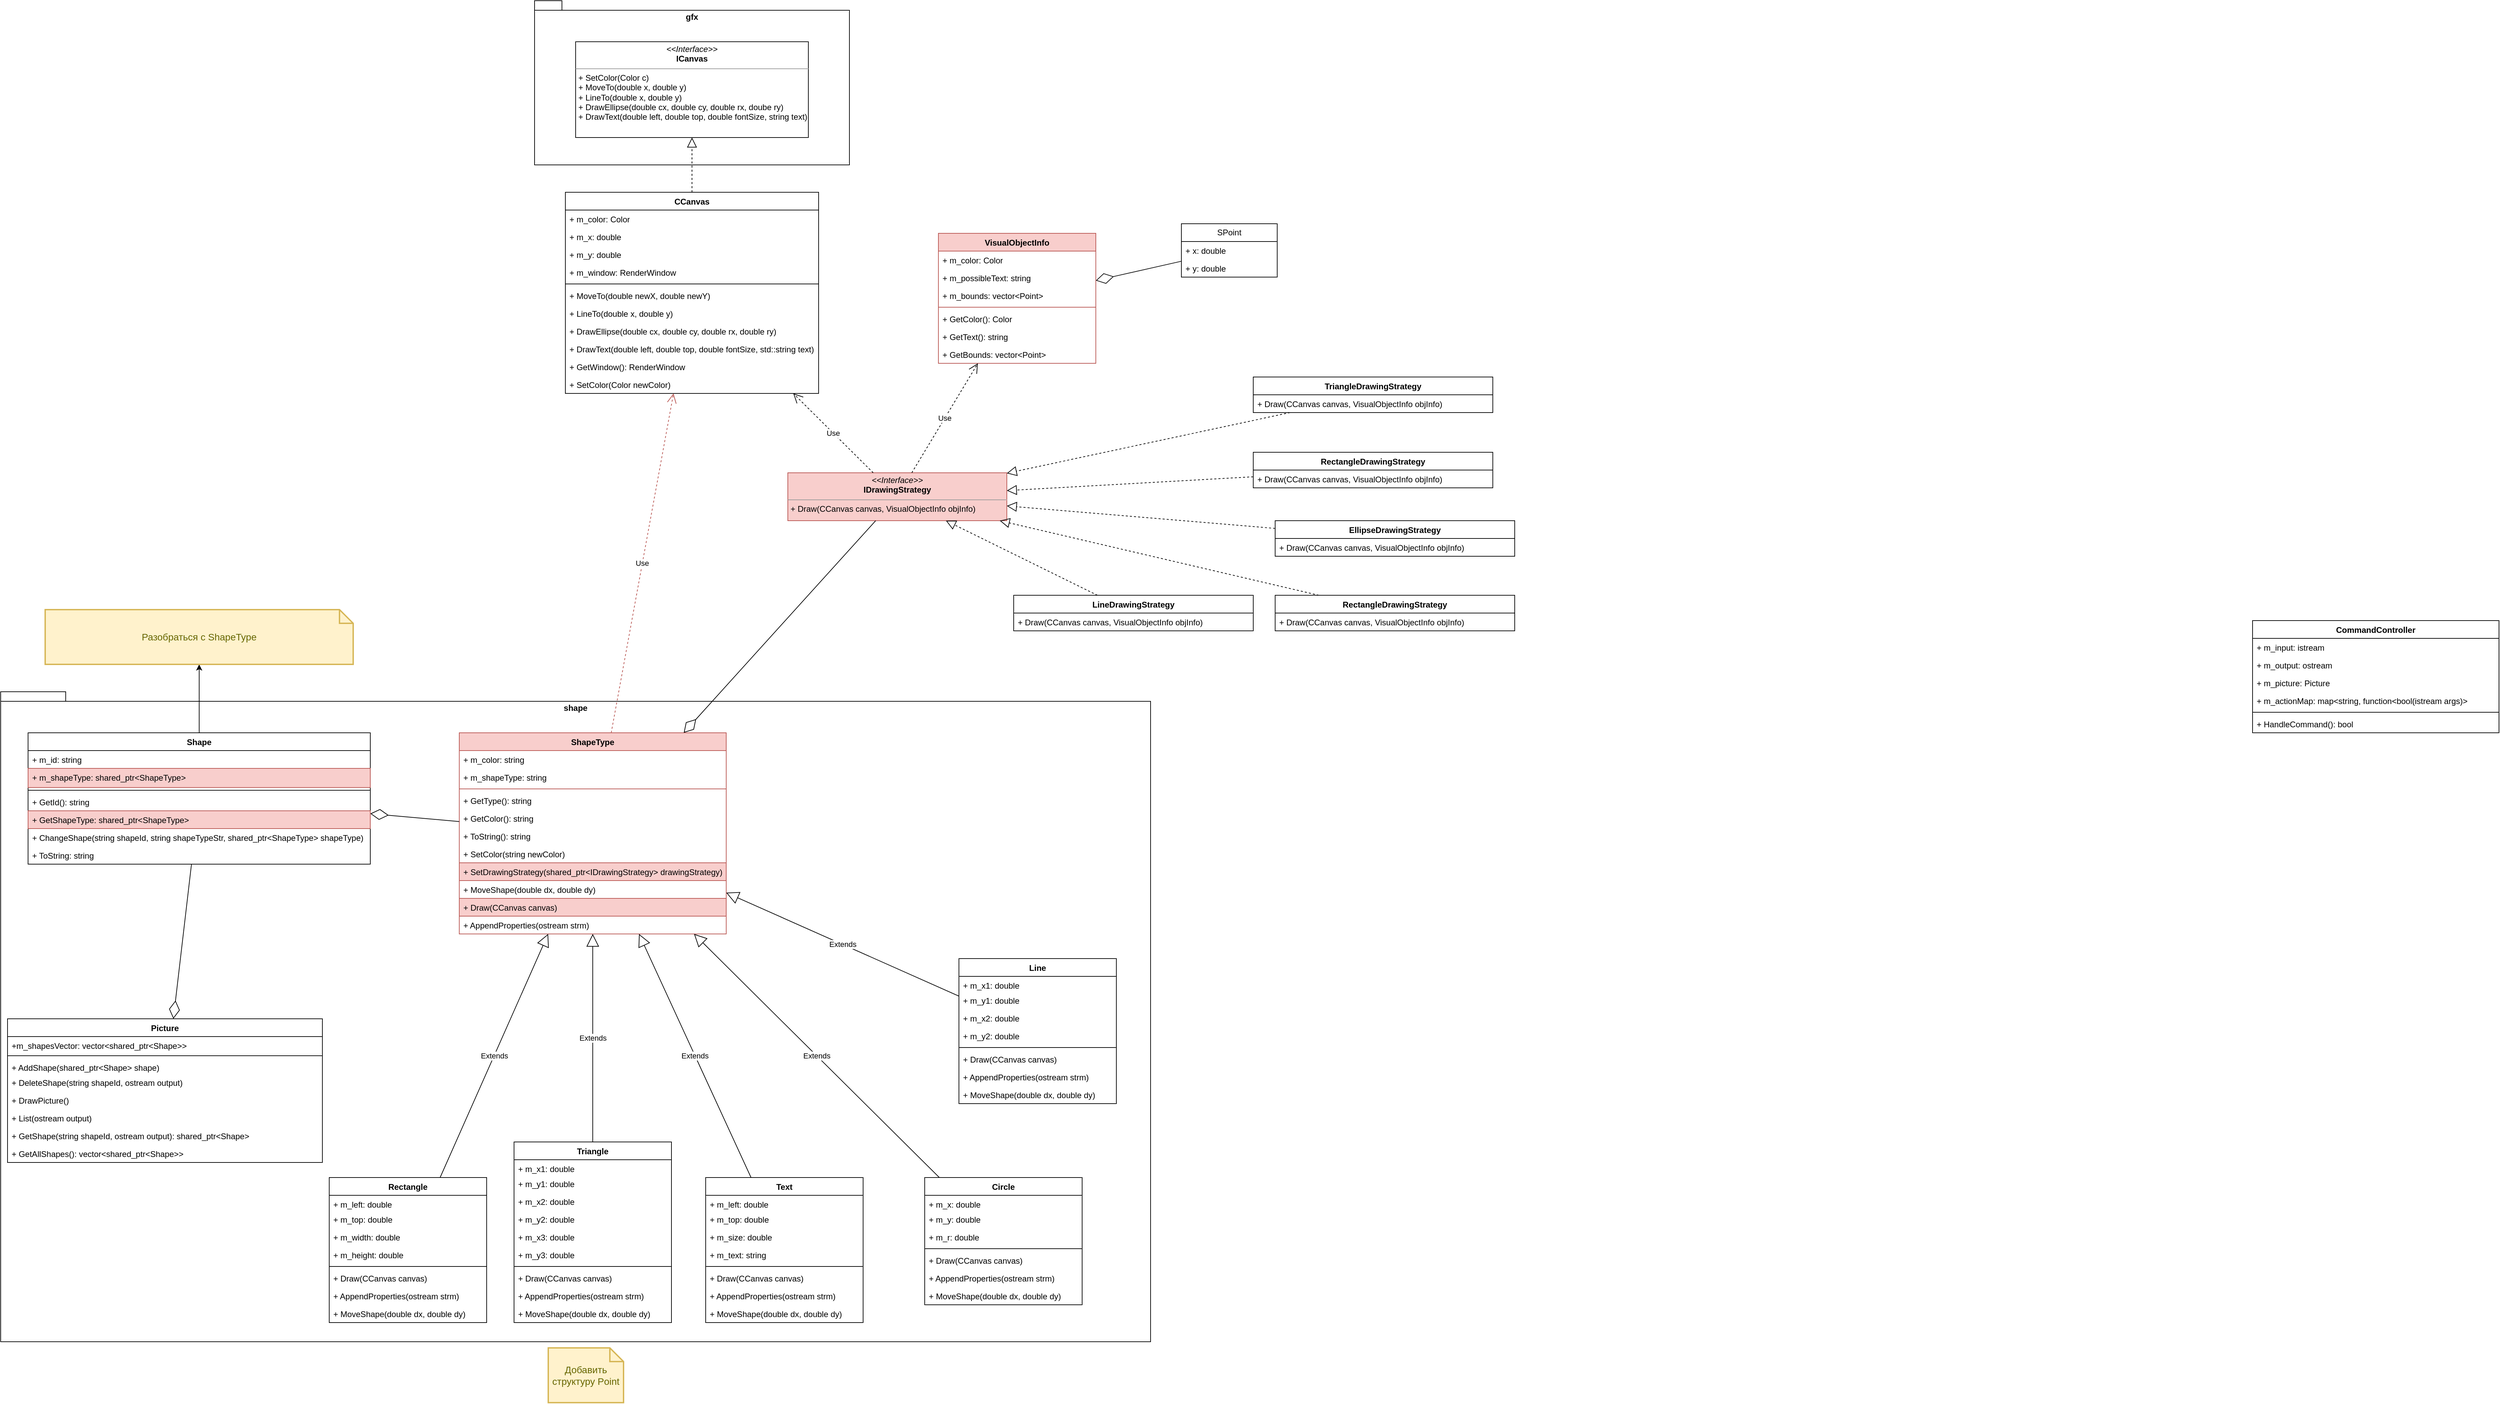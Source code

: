 <mxfile version="22.0.6" type="device">
  <diagram name="Страница — 1" id="nJPeMRBX9m33vV_Kvsoa">
    <mxGraphModel dx="2100" dy="2237" grid="1" gridSize="10" guides="1" tooltips="1" connect="1" arrows="1" fold="1" page="1" pageScale="1" pageWidth="827" pageHeight="1169" math="0" shadow="0">
      <root>
        <mxCell id="0" />
        <mxCell id="1" parent="0" />
        <mxCell id="MxC2BdAEAgkzhx6BI11L-1" value="&lt;div style=&quot;line-height: 120%;&quot;&gt;&lt;span style=&quot;background-color: initial;&quot;&gt;&lt;font style=&quot;font-size: 12px;&quot;&gt;shape&lt;/font&gt;&lt;/span&gt;&lt;/div&gt;" style="shape=folder;fontStyle=1;spacingTop=10;tabWidth=40;tabHeight=14;tabPosition=left;html=1;whiteSpace=wrap;align=center;verticalAlign=top;" parent="1" vertex="1">
          <mxGeometry x="90" y="130" width="1680" height="950" as="geometry" />
        </mxCell>
        <mxCell id="4IrmZyPE69diGE8VM_Qp-2" style="edgeStyle=orthogonalEdgeStyle;rounded=0;orthogonalLoop=1;jettySize=auto;html=1;" edge="1" parent="1" source="MxC2BdAEAgkzhx6BI11L-2" target="4IrmZyPE69diGE8VM_Qp-1">
          <mxGeometry relative="1" as="geometry" />
        </mxCell>
        <mxCell id="MxC2BdAEAgkzhx6BI11L-2" value="Shape" style="swimlane;fontStyle=1;align=center;verticalAlign=top;childLayout=stackLayout;horizontal=1;startSize=26;horizontalStack=0;resizeParent=1;resizeParentMax=0;resizeLast=0;collapsible=1;marginBottom=0;whiteSpace=wrap;html=1;" parent="1" vertex="1">
          <mxGeometry x="130" y="190" width="500" height="192" as="geometry" />
        </mxCell>
        <mxCell id="MxC2BdAEAgkzhx6BI11L-3" value="+ m_id: string" style="text;strokeColor=none;fillColor=none;align=left;verticalAlign=top;spacingLeft=4;spacingRight=4;overflow=hidden;rotatable=0;points=[[0,0.5],[1,0.5]];portConstraint=eastwest;whiteSpace=wrap;html=1;" parent="MxC2BdAEAgkzhx6BI11L-2" vertex="1">
          <mxGeometry y="26" width="500" height="26" as="geometry" />
        </mxCell>
        <mxCell id="MxC2BdAEAgkzhx6BI11L-6" value="+ m_shapeType: shared_ptr&amp;lt;ShapeType&amp;gt;" style="text;strokeColor=#b85450;fillColor=#f8cecc;align=left;verticalAlign=top;spacingLeft=4;spacingRight=4;overflow=hidden;rotatable=0;points=[[0,0.5],[1,0.5]];portConstraint=eastwest;whiteSpace=wrap;html=1;" parent="MxC2BdAEAgkzhx6BI11L-2" vertex="1">
          <mxGeometry y="52" width="500" height="28" as="geometry" />
        </mxCell>
        <mxCell id="MxC2BdAEAgkzhx6BI11L-4" value="" style="line;strokeWidth=1;fillColor=none;align=left;verticalAlign=middle;spacingTop=-1;spacingLeft=3;spacingRight=3;rotatable=0;labelPosition=right;points=[];portConstraint=eastwest;strokeColor=inherit;" parent="MxC2BdAEAgkzhx6BI11L-2" vertex="1">
          <mxGeometry y="80" width="500" height="8" as="geometry" />
        </mxCell>
        <mxCell id="MxC2BdAEAgkzhx6BI11L-5" value="+ GetId(): string" style="text;strokeColor=none;fillColor=none;align=left;verticalAlign=top;spacingLeft=4;spacingRight=4;overflow=hidden;rotatable=0;points=[[0,0.5],[1,0.5]];portConstraint=eastwest;whiteSpace=wrap;html=1;" parent="MxC2BdAEAgkzhx6BI11L-2" vertex="1">
          <mxGeometry y="88" width="500" height="26" as="geometry" />
        </mxCell>
        <mxCell id="MxC2BdAEAgkzhx6BI11L-10" value="+ GetShapeType: shared_ptr&amp;lt;ShapeType&amp;gt;" style="text;strokeColor=#b85450;fillColor=#f8cecc;align=left;verticalAlign=top;spacingLeft=4;spacingRight=4;overflow=hidden;rotatable=0;points=[[0,0.5],[1,0.5]];portConstraint=eastwest;whiteSpace=wrap;html=1;" parent="MxC2BdAEAgkzhx6BI11L-2" vertex="1">
          <mxGeometry y="114" width="500" height="26" as="geometry" />
        </mxCell>
        <mxCell id="MxC2BdAEAgkzhx6BI11L-11" value="+ ChangeShape(string shapeId, string shapeTypeStr, shared_ptr&amp;lt;ShapeType&amp;gt; shapeType)" style="text;strokeColor=none;fillColor=none;align=left;verticalAlign=top;spacingLeft=4;spacingRight=4;overflow=hidden;rotatable=0;points=[[0,0.5],[1,0.5]];portConstraint=eastwest;whiteSpace=wrap;html=1;" parent="MxC2BdAEAgkzhx6BI11L-2" vertex="1">
          <mxGeometry y="140" width="500" height="26" as="geometry" />
        </mxCell>
        <mxCell id="MxC2BdAEAgkzhx6BI11L-9" value="+ ToString: string" style="text;strokeColor=none;fillColor=none;align=left;verticalAlign=top;spacingLeft=4;spacingRight=4;overflow=hidden;rotatable=0;points=[[0,0.5],[1,0.5]];portConstraint=eastwest;whiteSpace=wrap;html=1;" parent="MxC2BdAEAgkzhx6BI11L-2" vertex="1">
          <mxGeometry y="166" width="500" height="26" as="geometry" />
        </mxCell>
        <mxCell id="MxC2BdAEAgkzhx6BI11L-12" value="ShapeType" style="swimlane;fontStyle=1;align=center;verticalAlign=top;childLayout=stackLayout;horizontal=1;startSize=26;horizontalStack=0;resizeParent=1;resizeParentMax=0;resizeLast=0;collapsible=1;marginBottom=0;whiteSpace=wrap;html=1;fillColor=#f8cecc;strokeColor=#b85450;" parent="1" vertex="1">
          <mxGeometry x="760" y="190" width="390" height="294" as="geometry" />
        </mxCell>
        <mxCell id="MxC2BdAEAgkzhx6BI11L-13" value="+ m_color: string" style="text;strokeColor=none;fillColor=none;align=left;verticalAlign=top;spacingLeft=4;spacingRight=4;overflow=hidden;rotatable=0;points=[[0,0.5],[1,0.5]];portConstraint=eastwest;whiteSpace=wrap;html=1;" parent="MxC2BdAEAgkzhx6BI11L-12" vertex="1">
          <mxGeometry y="26" width="390" height="26" as="geometry" />
        </mxCell>
        <mxCell id="MxC2BdAEAgkzhx6BI11L-16" value="+ m_shapeType: string" style="text;strokeColor=none;fillColor=none;align=left;verticalAlign=top;spacingLeft=4;spacingRight=4;overflow=hidden;rotatable=0;points=[[0,0.5],[1,0.5]];portConstraint=eastwest;whiteSpace=wrap;html=1;" parent="MxC2BdAEAgkzhx6BI11L-12" vertex="1">
          <mxGeometry y="52" width="390" height="26" as="geometry" />
        </mxCell>
        <mxCell id="MxC2BdAEAgkzhx6BI11L-14" value="" style="line;strokeWidth=1;fillColor=none;align=left;verticalAlign=middle;spacingTop=-1;spacingLeft=3;spacingRight=3;rotatable=0;labelPosition=right;points=[];portConstraint=eastwest;strokeColor=inherit;" parent="MxC2BdAEAgkzhx6BI11L-12" vertex="1">
          <mxGeometry y="78" width="390" height="8" as="geometry" />
        </mxCell>
        <mxCell id="MxC2BdAEAgkzhx6BI11L-15" value="+ GetType(): string" style="text;strokeColor=none;fillColor=none;align=left;verticalAlign=top;spacingLeft=4;spacingRight=4;overflow=hidden;rotatable=0;points=[[0,0.5],[1,0.5]];portConstraint=eastwest;whiteSpace=wrap;html=1;" parent="MxC2BdAEAgkzhx6BI11L-12" vertex="1">
          <mxGeometry y="86" width="390" height="26" as="geometry" />
        </mxCell>
        <mxCell id="MxC2BdAEAgkzhx6BI11L-17" value="+ GetColor(): string" style="text;strokeColor=none;fillColor=none;align=left;verticalAlign=top;spacingLeft=4;spacingRight=4;overflow=hidden;rotatable=0;points=[[0,0.5],[1,0.5]];portConstraint=eastwest;whiteSpace=wrap;html=1;" parent="MxC2BdAEAgkzhx6BI11L-12" vertex="1">
          <mxGeometry y="112" width="390" height="26" as="geometry" />
        </mxCell>
        <mxCell id="MxC2BdAEAgkzhx6BI11L-18" value="+ ToString(): string" style="text;strokeColor=none;fillColor=none;align=left;verticalAlign=top;spacingLeft=4;spacingRight=4;overflow=hidden;rotatable=0;points=[[0,0.5],[1,0.5]];portConstraint=eastwest;whiteSpace=wrap;html=1;" parent="MxC2BdAEAgkzhx6BI11L-12" vertex="1">
          <mxGeometry y="138" width="390" height="26" as="geometry" />
        </mxCell>
        <mxCell id="MxC2BdAEAgkzhx6BI11L-19" value="+ SetColor(string newColor)&amp;nbsp;" style="text;strokeColor=none;fillColor=none;align=left;verticalAlign=top;spacingLeft=4;spacingRight=4;overflow=hidden;rotatable=0;points=[[0,0.5],[1,0.5]];portConstraint=eastwest;whiteSpace=wrap;html=1;" parent="MxC2BdAEAgkzhx6BI11L-12" vertex="1">
          <mxGeometry y="164" width="390" height="26" as="geometry" />
        </mxCell>
        <mxCell id="MxC2BdAEAgkzhx6BI11L-20" value="+ SetDrawingStrategy(shared_ptr&amp;lt;IDrawingStrategy&amp;gt; drawingStrategy)" style="text;strokeColor=#b85450;fillColor=#f8cecc;align=left;verticalAlign=top;spacingLeft=4;spacingRight=4;overflow=hidden;rotatable=0;points=[[0,0.5],[1,0.5]];portConstraint=eastwest;whiteSpace=wrap;html=1;" parent="MxC2BdAEAgkzhx6BI11L-12" vertex="1">
          <mxGeometry y="190" width="390" height="26" as="geometry" />
        </mxCell>
        <mxCell id="MxC2BdAEAgkzhx6BI11L-21" value="+ MoveShape(double dx, double dy)" style="text;strokeColor=none;fillColor=none;align=left;verticalAlign=top;spacingLeft=4;spacingRight=4;overflow=hidden;rotatable=0;points=[[0,0.5],[1,0.5]];portConstraint=eastwest;whiteSpace=wrap;html=1;" parent="MxC2BdAEAgkzhx6BI11L-12" vertex="1">
          <mxGeometry y="216" width="390" height="26" as="geometry" />
        </mxCell>
        <mxCell id="MxC2BdAEAgkzhx6BI11L-23" value="+ Draw(СCanvas canvas)" style="text;strokeColor=#b85450;fillColor=#f8cecc;align=left;verticalAlign=top;spacingLeft=4;spacingRight=4;overflow=hidden;rotatable=0;points=[[0,0.5],[1,0.5]];portConstraint=eastwest;whiteSpace=wrap;html=1;" parent="MxC2BdAEAgkzhx6BI11L-12" vertex="1">
          <mxGeometry y="242" width="390" height="26" as="geometry" />
        </mxCell>
        <mxCell id="MxC2BdAEAgkzhx6BI11L-22" value="+ AppendProperties(ostream strm)" style="text;strokeColor=none;fillColor=none;align=left;verticalAlign=top;spacingLeft=4;spacingRight=4;overflow=hidden;rotatable=0;points=[[0,0.5],[1,0.5]];portConstraint=eastwest;whiteSpace=wrap;html=1;" parent="MxC2BdAEAgkzhx6BI11L-12" vertex="1">
          <mxGeometry y="268" width="390" height="26" as="geometry" />
        </mxCell>
        <mxCell id="MxC2BdAEAgkzhx6BI11L-24" value="&lt;p style=&quot;margin:0px;margin-top:4px;text-align:center;&quot;&gt;&lt;i&gt;&amp;lt;&amp;lt;Interface&amp;gt;&amp;gt;&lt;/i&gt;&lt;br&gt;&lt;b&gt;IDrawingStrategy&lt;/b&gt;&lt;/p&gt;&lt;hr size=&quot;1&quot;&gt;&lt;p style=&quot;margin:0px;margin-left:4px;&quot;&gt;+ Draw(CСanvas canvas, VisualObjectInfo objInfo)&amp;nbsp;&lt;/p&gt;" style="verticalAlign=top;align=left;overflow=fill;fontSize=12;fontFamily=Helvetica;html=1;whiteSpace=wrap;fillColor=#f8cecc;strokeColor=#b85450;" parent="1" vertex="1">
          <mxGeometry x="1240" y="-190" width="320" height="70" as="geometry" />
        </mxCell>
        <mxCell id="MxC2BdAEAgkzhx6BI11L-25" value="VisualObjectInfo" style="swimlane;fontStyle=1;align=center;verticalAlign=top;childLayout=stackLayout;horizontal=1;startSize=26;horizontalStack=0;resizeParent=1;resizeParentMax=0;resizeLast=0;collapsible=1;marginBottom=0;whiteSpace=wrap;html=1;fillColor=#f8cecc;strokeColor=#b85450;" parent="1" vertex="1">
          <mxGeometry x="1460" y="-540" width="230" height="190" as="geometry" />
        </mxCell>
        <mxCell id="MxC2BdAEAgkzhx6BI11L-26" value="+ m_color: Color" style="text;strokeColor=none;fillColor=none;align=left;verticalAlign=top;spacingLeft=4;spacingRight=4;overflow=hidden;rotatable=0;points=[[0,0.5],[1,0.5]];portConstraint=eastwest;whiteSpace=wrap;html=1;" parent="MxC2BdAEAgkzhx6BI11L-25" vertex="1">
          <mxGeometry y="26" width="230" height="26" as="geometry" />
        </mxCell>
        <mxCell id="MxC2BdAEAgkzhx6BI11L-29" value="+ m_possibleText: string" style="text;strokeColor=none;fillColor=none;align=left;verticalAlign=top;spacingLeft=4;spacingRight=4;overflow=hidden;rotatable=0;points=[[0,0.5],[1,0.5]];portConstraint=eastwest;whiteSpace=wrap;html=1;" parent="MxC2BdAEAgkzhx6BI11L-25" vertex="1">
          <mxGeometry y="52" width="230" height="26" as="geometry" />
        </mxCell>
        <mxCell id="MxC2BdAEAgkzhx6BI11L-31" value="+ m_bounds: vector&amp;lt;Point&amp;gt;" style="text;strokeColor=none;fillColor=none;align=left;verticalAlign=top;spacingLeft=4;spacingRight=4;overflow=hidden;rotatable=0;points=[[0,0.5],[1,0.5]];portConstraint=eastwest;whiteSpace=wrap;html=1;" parent="MxC2BdAEAgkzhx6BI11L-25" vertex="1">
          <mxGeometry y="78" width="230" height="26" as="geometry" />
        </mxCell>
        <mxCell id="MxC2BdAEAgkzhx6BI11L-27" value="" style="line;strokeWidth=1;fillColor=none;align=left;verticalAlign=middle;spacingTop=-1;spacingLeft=3;spacingRight=3;rotatable=0;labelPosition=right;points=[];portConstraint=eastwest;strokeColor=inherit;" parent="MxC2BdAEAgkzhx6BI11L-25" vertex="1">
          <mxGeometry y="104" width="230" height="8" as="geometry" />
        </mxCell>
        <mxCell id="MxC2BdAEAgkzhx6BI11L-28" value="+ GetColor(): Color" style="text;strokeColor=none;fillColor=none;align=left;verticalAlign=top;spacingLeft=4;spacingRight=4;overflow=hidden;rotatable=0;points=[[0,0.5],[1,0.5]];portConstraint=eastwest;whiteSpace=wrap;html=1;" parent="MxC2BdAEAgkzhx6BI11L-25" vertex="1">
          <mxGeometry y="112" width="230" height="26" as="geometry" />
        </mxCell>
        <mxCell id="MxC2BdAEAgkzhx6BI11L-32" value="+ GetText(): string" style="text;strokeColor=none;fillColor=none;align=left;verticalAlign=top;spacingLeft=4;spacingRight=4;overflow=hidden;rotatable=0;points=[[0,0.5],[1,0.5]];portConstraint=eastwest;whiteSpace=wrap;html=1;" parent="MxC2BdAEAgkzhx6BI11L-25" vertex="1">
          <mxGeometry y="138" width="230" height="26" as="geometry" />
        </mxCell>
        <mxCell id="MxC2BdAEAgkzhx6BI11L-30" value="+ GetBounds: vector&amp;lt;Point&amp;gt;" style="text;strokeColor=none;fillColor=none;align=left;verticalAlign=top;spacingLeft=4;spacingRight=4;overflow=hidden;rotatable=0;points=[[0,0.5],[1,0.5]];portConstraint=eastwest;whiteSpace=wrap;html=1;" parent="MxC2BdAEAgkzhx6BI11L-25" vertex="1">
          <mxGeometry y="164" width="230" height="26" as="geometry" />
        </mxCell>
        <mxCell id="MxC2BdAEAgkzhx6BI11L-33" value="SPoint" style="swimlane;fontStyle=0;childLayout=stackLayout;horizontal=1;startSize=26;fillColor=none;horizontalStack=0;resizeParent=1;resizeParentMax=0;resizeLast=0;collapsible=1;marginBottom=0;whiteSpace=wrap;html=1;" parent="1" vertex="1">
          <mxGeometry x="1815" y="-554" width="140" height="78" as="geometry" />
        </mxCell>
        <mxCell id="MxC2BdAEAgkzhx6BI11L-35" value="+ x: double" style="text;strokeColor=none;fillColor=none;align=left;verticalAlign=top;spacingLeft=4;spacingRight=4;overflow=hidden;rotatable=0;points=[[0,0.5],[1,0.5]];portConstraint=eastwest;whiteSpace=wrap;html=1;" parent="MxC2BdAEAgkzhx6BI11L-33" vertex="1">
          <mxGeometry y="26" width="140" height="26" as="geometry" />
        </mxCell>
        <mxCell id="MxC2BdAEAgkzhx6BI11L-36" value="+ y: double" style="text;strokeColor=none;fillColor=none;align=left;verticalAlign=top;spacingLeft=4;spacingRight=4;overflow=hidden;rotatable=0;points=[[0,0.5],[1,0.5]];portConstraint=eastwest;whiteSpace=wrap;html=1;" parent="MxC2BdAEAgkzhx6BI11L-33" vertex="1">
          <mxGeometry y="52" width="140" height="26" as="geometry" />
        </mxCell>
        <mxCell id="MxC2BdAEAgkzhx6BI11L-37" value="CommandController" style="swimlane;fontStyle=1;align=center;verticalAlign=top;childLayout=stackLayout;horizontal=1;startSize=26;horizontalStack=0;resizeParent=1;resizeParentMax=0;resizeLast=0;collapsible=1;marginBottom=0;whiteSpace=wrap;html=1;" parent="1" vertex="1">
          <mxGeometry x="3380" y="26" width="360" height="164" as="geometry" />
        </mxCell>
        <mxCell id="MxC2BdAEAgkzhx6BI11L-38" value="+ m_input: istream" style="text;strokeColor=none;fillColor=none;align=left;verticalAlign=top;spacingLeft=4;spacingRight=4;overflow=hidden;rotatable=0;points=[[0,0.5],[1,0.5]];portConstraint=eastwest;whiteSpace=wrap;html=1;" parent="MxC2BdAEAgkzhx6BI11L-37" vertex="1">
          <mxGeometry y="26" width="360" height="26" as="geometry" />
        </mxCell>
        <mxCell id="MxC2BdAEAgkzhx6BI11L-41" value="+ m_output: ostream" style="text;strokeColor=none;fillColor=none;align=left;verticalAlign=top;spacingLeft=4;spacingRight=4;overflow=hidden;rotatable=0;points=[[0,0.5],[1,0.5]];portConstraint=eastwest;whiteSpace=wrap;html=1;" parent="MxC2BdAEAgkzhx6BI11L-37" vertex="1">
          <mxGeometry y="52" width="360" height="26" as="geometry" />
        </mxCell>
        <mxCell id="MxC2BdAEAgkzhx6BI11L-42" value="+ m_picture: Picture" style="text;strokeColor=none;fillColor=none;align=left;verticalAlign=top;spacingLeft=4;spacingRight=4;overflow=hidden;rotatable=0;points=[[0,0.5],[1,0.5]];portConstraint=eastwest;whiteSpace=wrap;html=1;" parent="MxC2BdAEAgkzhx6BI11L-37" vertex="1">
          <mxGeometry y="78" width="360" height="26" as="geometry" />
        </mxCell>
        <mxCell id="MxC2BdAEAgkzhx6BI11L-43" value="+ m_actionMap: map&amp;lt;string, function&amp;lt;bool(istream args)&amp;gt;" style="text;strokeColor=none;fillColor=none;align=left;verticalAlign=top;spacingLeft=4;spacingRight=4;overflow=hidden;rotatable=0;points=[[0,0.5],[1,0.5]];portConstraint=eastwest;whiteSpace=wrap;html=1;" parent="MxC2BdAEAgkzhx6BI11L-37" vertex="1">
          <mxGeometry y="104" width="360" height="26" as="geometry" />
        </mxCell>
        <mxCell id="MxC2BdAEAgkzhx6BI11L-39" value="" style="line;strokeWidth=1;fillColor=none;align=left;verticalAlign=middle;spacingTop=-1;spacingLeft=3;spacingRight=3;rotatable=0;labelPosition=right;points=[];portConstraint=eastwest;strokeColor=inherit;" parent="MxC2BdAEAgkzhx6BI11L-37" vertex="1">
          <mxGeometry y="130" width="360" height="8" as="geometry" />
        </mxCell>
        <mxCell id="MxC2BdAEAgkzhx6BI11L-40" value="+ HandleCommand(): bool" style="text;strokeColor=none;fillColor=none;align=left;verticalAlign=top;spacingLeft=4;spacingRight=4;overflow=hidden;rotatable=0;points=[[0,0.5],[1,0.5]];portConstraint=eastwest;whiteSpace=wrap;html=1;" parent="MxC2BdAEAgkzhx6BI11L-37" vertex="1">
          <mxGeometry y="138" width="360" height="26" as="geometry" />
        </mxCell>
        <mxCell id="MxC2BdAEAgkzhx6BI11L-44" value="gfx" style="shape=folder;fontStyle=1;spacingTop=10;tabWidth=40;tabHeight=14;tabPosition=left;html=1;whiteSpace=wrap;verticalAlign=top;" parent="1" vertex="1">
          <mxGeometry x="870" y="-880" width="460" height="240" as="geometry" />
        </mxCell>
        <mxCell id="MxC2BdAEAgkzhx6BI11L-45" value="&lt;p style=&quot;margin:0px;margin-top:4px;text-align:center;&quot;&gt;&lt;i&gt;&amp;lt;&amp;lt;Interface&amp;gt;&amp;gt;&lt;/i&gt;&lt;br&gt;&lt;b&gt;ICanvas&lt;/b&gt;&lt;/p&gt;&lt;hr size=&quot;1&quot;&gt;&lt;p style=&quot;margin:0px;margin-left:4px;&quot;&gt;+ SetColor(Color c)&lt;br&gt;+ MoveTo(double x, double y)&lt;/p&gt;&lt;p style=&quot;margin:0px;margin-left:4px;&quot;&gt;+ LineTo(double x, double y)&lt;br&gt;&lt;/p&gt;&lt;p style=&quot;margin:0px;margin-left:4px;&quot;&gt;+ DrawEllipse(double cx, double cy, double rx, doube ry)&lt;/p&gt;&lt;p style=&quot;margin:0px;margin-left:4px;&quot;&gt;+ DrawText(double left, double top, double fontSize, string text)&lt;/p&gt;" style="verticalAlign=top;align=left;overflow=fill;fontSize=12;fontFamily=Helvetica;html=1;whiteSpace=wrap;" parent="1" vertex="1">
          <mxGeometry x="930" y="-820" width="340" height="140" as="geometry" />
        </mxCell>
        <mxCell id="MxC2BdAEAgkzhx6BI11L-50" value="CCanvas" style="swimlane;fontStyle=1;align=center;verticalAlign=top;childLayout=stackLayout;horizontal=1;startSize=26;horizontalStack=0;resizeParent=1;resizeParentMax=0;resizeLast=0;collapsible=1;marginBottom=0;whiteSpace=wrap;html=1;" parent="1" vertex="1">
          <mxGeometry x="915" y="-600" width="370" height="294" as="geometry" />
        </mxCell>
        <mxCell id="MxC2BdAEAgkzhx6BI11L-51" value="+ m_color: Color" style="text;strokeColor=none;fillColor=none;align=left;verticalAlign=top;spacingLeft=4;spacingRight=4;overflow=hidden;rotatable=0;points=[[0,0.5],[1,0.5]];portConstraint=eastwest;whiteSpace=wrap;html=1;" parent="MxC2BdAEAgkzhx6BI11L-50" vertex="1">
          <mxGeometry y="26" width="370" height="26" as="geometry" />
        </mxCell>
        <mxCell id="MxC2BdAEAgkzhx6BI11L-55" value="+ m_x: double" style="text;strokeColor=none;fillColor=none;align=left;verticalAlign=top;spacingLeft=4;spacingRight=4;overflow=hidden;rotatable=0;points=[[0,0.5],[1,0.5]];portConstraint=eastwest;whiteSpace=wrap;html=1;" parent="MxC2BdAEAgkzhx6BI11L-50" vertex="1">
          <mxGeometry y="52" width="370" height="26" as="geometry" />
        </mxCell>
        <mxCell id="MxC2BdAEAgkzhx6BI11L-54" value="+ m_y: double" style="text;strokeColor=none;fillColor=none;align=left;verticalAlign=top;spacingLeft=4;spacingRight=4;overflow=hidden;rotatable=0;points=[[0,0.5],[1,0.5]];portConstraint=eastwest;whiteSpace=wrap;html=1;" parent="MxC2BdAEAgkzhx6BI11L-50" vertex="1">
          <mxGeometry y="78" width="370" height="26" as="geometry" />
        </mxCell>
        <mxCell id="MxC2BdAEAgkzhx6BI11L-56" value="+ m_window: RenderWindow" style="text;strokeColor=none;fillColor=none;align=left;verticalAlign=top;spacingLeft=4;spacingRight=4;overflow=hidden;rotatable=0;points=[[0,0.5],[1,0.5]];portConstraint=eastwest;whiteSpace=wrap;html=1;" parent="MxC2BdAEAgkzhx6BI11L-50" vertex="1">
          <mxGeometry y="104" width="370" height="26" as="geometry" />
        </mxCell>
        <mxCell id="MxC2BdAEAgkzhx6BI11L-52" value="" style="line;strokeWidth=1;fillColor=none;align=left;verticalAlign=middle;spacingTop=-1;spacingLeft=3;spacingRight=3;rotatable=0;labelPosition=right;points=[];portConstraint=eastwest;strokeColor=inherit;" parent="MxC2BdAEAgkzhx6BI11L-50" vertex="1">
          <mxGeometry y="130" width="370" height="8" as="geometry" />
        </mxCell>
        <mxCell id="MxC2BdAEAgkzhx6BI11L-59" value="+ MoveTo(double newX, double newY)" style="text;strokeColor=none;fillColor=none;align=left;verticalAlign=top;spacingLeft=4;spacingRight=4;overflow=hidden;rotatable=0;points=[[0,0.5],[1,0.5]];portConstraint=eastwest;whiteSpace=wrap;html=1;" parent="MxC2BdAEAgkzhx6BI11L-50" vertex="1">
          <mxGeometry y="138" width="370" height="26" as="geometry" />
        </mxCell>
        <mxCell id="MxC2BdAEAgkzhx6BI11L-58" value="+ LineTo(double x, double y)" style="text;strokeColor=none;fillColor=none;align=left;verticalAlign=top;spacingLeft=4;spacingRight=4;overflow=hidden;rotatable=0;points=[[0,0.5],[1,0.5]];portConstraint=eastwest;whiteSpace=wrap;html=1;" parent="MxC2BdAEAgkzhx6BI11L-50" vertex="1">
          <mxGeometry y="164" width="370" height="26" as="geometry" />
        </mxCell>
        <mxCell id="MxC2BdAEAgkzhx6BI11L-62" value="+ DrawEllipse(double cx, double cy, double rx, double ry)" style="text;strokeColor=none;fillColor=none;align=left;verticalAlign=top;spacingLeft=4;spacingRight=4;overflow=hidden;rotatable=0;points=[[0,0.5],[1,0.5]];portConstraint=eastwest;whiteSpace=wrap;html=1;" parent="MxC2BdAEAgkzhx6BI11L-50" vertex="1">
          <mxGeometry y="190" width="370" height="26" as="geometry" />
        </mxCell>
        <mxCell id="MxC2BdAEAgkzhx6BI11L-60" value="+ DrawText(double left, double top, double fontSize, std::string text)" style="text;strokeColor=none;fillColor=none;align=left;verticalAlign=top;spacingLeft=4;spacingRight=4;overflow=hidden;rotatable=0;points=[[0,0.5],[1,0.5]];portConstraint=eastwest;whiteSpace=wrap;html=1;" parent="MxC2BdAEAgkzhx6BI11L-50" vertex="1">
          <mxGeometry y="216" width="370" height="26" as="geometry" />
        </mxCell>
        <mxCell id="MxC2BdAEAgkzhx6BI11L-63" value="+ GetWindow(): RenderWindow" style="text;strokeColor=none;fillColor=none;align=left;verticalAlign=top;spacingLeft=4;spacingRight=4;overflow=hidden;rotatable=0;points=[[0,0.5],[1,0.5]];portConstraint=eastwest;whiteSpace=wrap;html=1;" parent="MxC2BdAEAgkzhx6BI11L-50" vertex="1">
          <mxGeometry y="242" width="370" height="26" as="geometry" />
        </mxCell>
        <mxCell id="MxC2BdAEAgkzhx6BI11L-53" value="+ SetColor(Color newColor)" style="text;strokeColor=none;fillColor=none;align=left;verticalAlign=top;spacingLeft=4;spacingRight=4;overflow=hidden;rotatable=0;points=[[0,0.5],[1,0.5]];portConstraint=eastwest;whiteSpace=wrap;html=1;" parent="MxC2BdAEAgkzhx6BI11L-50" vertex="1">
          <mxGeometry y="268" width="370" height="26" as="geometry" />
        </mxCell>
        <mxCell id="MxC2BdAEAgkzhx6BI11L-64" value="" style="endArrow=block;dashed=1;endFill=0;endSize=12;html=1;rounded=0;" parent="1" source="MxC2BdAEAgkzhx6BI11L-50" target="MxC2BdAEAgkzhx6BI11L-45" edge="1">
          <mxGeometry width="160" relative="1" as="geometry">
            <mxPoint x="950" y="-350" as="sourcePoint" />
            <mxPoint x="1110" y="-350" as="targetPoint" />
          </mxGeometry>
        </mxCell>
        <mxCell id="MxC2BdAEAgkzhx6BI11L-65" value="Circle" style="swimlane;fontStyle=1;align=center;verticalAlign=top;childLayout=stackLayout;horizontal=1;startSize=26;horizontalStack=0;resizeParent=1;resizeParentMax=0;resizeLast=0;collapsible=1;marginBottom=0;whiteSpace=wrap;html=1;" parent="1" vertex="1">
          <mxGeometry x="1440" y="840" width="230" height="186" as="geometry" />
        </mxCell>
        <mxCell id="MxC2BdAEAgkzhx6BI11L-66" value="+ m_x: double" style="text;strokeColor=none;fillColor=none;align=left;verticalAlign=top;spacingLeft=4;spacingRight=4;overflow=hidden;rotatable=0;points=[[0,0.5],[1,0.5]];portConstraint=eastwest;whiteSpace=wrap;html=1;" parent="MxC2BdAEAgkzhx6BI11L-65" vertex="1">
          <mxGeometry y="26" width="230" height="22" as="geometry" />
        </mxCell>
        <mxCell id="MxC2BdAEAgkzhx6BI11L-69" value="+ m_y: double" style="text;strokeColor=none;fillColor=none;align=left;verticalAlign=top;spacingLeft=4;spacingRight=4;overflow=hidden;rotatable=0;points=[[0,0.5],[1,0.5]];portConstraint=eastwest;whiteSpace=wrap;html=1;" parent="MxC2BdAEAgkzhx6BI11L-65" vertex="1">
          <mxGeometry y="48" width="230" height="26" as="geometry" />
        </mxCell>
        <mxCell id="MxC2BdAEAgkzhx6BI11L-70" value="+ m_r: double" style="text;strokeColor=none;fillColor=none;align=left;verticalAlign=top;spacingLeft=4;spacingRight=4;overflow=hidden;rotatable=0;points=[[0,0.5],[1,0.5]];portConstraint=eastwest;whiteSpace=wrap;html=1;" parent="MxC2BdAEAgkzhx6BI11L-65" vertex="1">
          <mxGeometry y="74" width="230" height="26" as="geometry" />
        </mxCell>
        <mxCell id="MxC2BdAEAgkzhx6BI11L-67" value="" style="line;strokeWidth=1;fillColor=none;align=left;verticalAlign=middle;spacingTop=-1;spacingLeft=3;spacingRight=3;rotatable=0;labelPosition=right;points=[];portConstraint=eastwest;strokeColor=inherit;" parent="MxC2BdAEAgkzhx6BI11L-65" vertex="1">
          <mxGeometry y="100" width="230" height="8" as="geometry" />
        </mxCell>
        <mxCell id="MxC2BdAEAgkzhx6BI11L-71" value="+ Draw(CCanvas canvas)" style="text;strokeColor=none;fillColor=none;align=left;verticalAlign=top;spacingLeft=4;spacingRight=4;overflow=hidden;rotatable=0;points=[[0,0.5],[1,0.5]];portConstraint=eastwest;whiteSpace=wrap;html=1;" parent="MxC2BdAEAgkzhx6BI11L-65" vertex="1">
          <mxGeometry y="108" width="230" height="26" as="geometry" />
        </mxCell>
        <mxCell id="MxC2BdAEAgkzhx6BI11L-68" value="+ AppendProperties(ostream strm)" style="text;strokeColor=none;fillColor=none;align=left;verticalAlign=top;spacingLeft=4;spacingRight=4;overflow=hidden;rotatable=0;points=[[0,0.5],[1,0.5]];portConstraint=eastwest;whiteSpace=wrap;html=1;" parent="MxC2BdAEAgkzhx6BI11L-65" vertex="1">
          <mxGeometry y="134" width="230" height="26" as="geometry" />
        </mxCell>
        <mxCell id="MxC2BdAEAgkzhx6BI11L-72" value="+ MoveShape(double dx, double dy)" style="text;strokeColor=none;fillColor=none;align=left;verticalAlign=top;spacingLeft=4;spacingRight=4;overflow=hidden;rotatable=0;points=[[0,0.5],[1,0.5]];portConstraint=eastwest;whiteSpace=wrap;html=1;" parent="MxC2BdAEAgkzhx6BI11L-65" vertex="1">
          <mxGeometry y="160" width="230" height="26" as="geometry" />
        </mxCell>
        <mxCell id="MxC2BdAEAgkzhx6BI11L-73" value="Extends" style="endArrow=block;endSize=16;endFill=0;html=1;rounded=0;" parent="1" source="MxC2BdAEAgkzhx6BI11L-65" target="MxC2BdAEAgkzhx6BI11L-12" edge="1">
          <mxGeometry width="160" relative="1" as="geometry">
            <mxPoint x="650" y="640" as="sourcePoint" />
            <mxPoint x="810" y="640" as="targetPoint" />
          </mxGeometry>
        </mxCell>
        <mxCell id="MxC2BdAEAgkzhx6BI11L-78" value="EllipseDrawingStrategy" style="swimlane;fontStyle=1;align=center;verticalAlign=top;childLayout=stackLayout;horizontal=1;startSize=26;horizontalStack=0;resizeParent=1;resizeParentMax=0;resizeLast=0;collapsible=1;marginBottom=0;whiteSpace=wrap;html=1;" parent="1" vertex="1">
          <mxGeometry x="1952" y="-120" width="350" height="52" as="geometry" />
        </mxCell>
        <mxCell id="MxC2BdAEAgkzhx6BI11L-81" value="+ Draw(CCanvas canvas, VisualObjectInfo objInfo)" style="text;strokeColor=none;fillColor=none;align=left;verticalAlign=top;spacingLeft=4;spacingRight=4;overflow=hidden;rotatable=0;points=[[0,0.5],[1,0.5]];portConstraint=eastwest;whiteSpace=wrap;html=1;" parent="MxC2BdAEAgkzhx6BI11L-78" vertex="1">
          <mxGeometry y="26" width="350" height="26" as="geometry" />
        </mxCell>
        <mxCell id="MxC2BdAEAgkzhx6BI11L-82" value="" style="endArrow=block;dashed=1;endFill=0;endSize=12;html=1;rounded=0;" parent="1" source="MxC2BdAEAgkzhx6BI11L-78" target="MxC2BdAEAgkzhx6BI11L-24" edge="1">
          <mxGeometry width="160" relative="1" as="geometry">
            <mxPoint x="1390" y="-42" as="sourcePoint" />
            <mxPoint x="1550" y="-42" as="targetPoint" />
          </mxGeometry>
        </mxCell>
        <mxCell id="MxC2BdAEAgkzhx6BI11L-83" value="Line" style="swimlane;fontStyle=1;align=center;verticalAlign=top;childLayout=stackLayout;horizontal=1;startSize=26;horizontalStack=0;resizeParent=1;resizeParentMax=0;resizeLast=0;collapsible=1;marginBottom=0;whiteSpace=wrap;html=1;" parent="1" vertex="1">
          <mxGeometry x="1490" y="520" width="230" height="212" as="geometry" />
        </mxCell>
        <mxCell id="MxC2BdAEAgkzhx6BI11L-84" value="+ m_x1: double" style="text;strokeColor=none;fillColor=none;align=left;verticalAlign=top;spacingLeft=4;spacingRight=4;overflow=hidden;rotatable=0;points=[[0,0.5],[1,0.5]];portConstraint=eastwest;whiteSpace=wrap;html=1;" parent="MxC2BdAEAgkzhx6BI11L-83" vertex="1">
          <mxGeometry y="26" width="230" height="22" as="geometry" />
        </mxCell>
        <mxCell id="MxC2BdAEAgkzhx6BI11L-85" value="+ m_y1: double" style="text;strokeColor=none;fillColor=none;align=left;verticalAlign=top;spacingLeft=4;spacingRight=4;overflow=hidden;rotatable=0;points=[[0,0.5],[1,0.5]];portConstraint=eastwest;whiteSpace=wrap;html=1;" parent="MxC2BdAEAgkzhx6BI11L-83" vertex="1">
          <mxGeometry y="48" width="230" height="26" as="geometry" />
        </mxCell>
        <mxCell id="MxC2BdAEAgkzhx6BI11L-86" value="+ m_x2: double" style="text;strokeColor=none;fillColor=none;align=left;verticalAlign=top;spacingLeft=4;spacingRight=4;overflow=hidden;rotatable=0;points=[[0,0.5],[1,0.5]];portConstraint=eastwest;whiteSpace=wrap;html=1;" parent="MxC2BdAEAgkzhx6BI11L-83" vertex="1">
          <mxGeometry y="74" width="230" height="26" as="geometry" />
        </mxCell>
        <mxCell id="MxC2BdAEAgkzhx6BI11L-91" value="+ m_y2: double" style="text;strokeColor=none;fillColor=none;align=left;verticalAlign=top;spacingLeft=4;spacingRight=4;overflow=hidden;rotatable=0;points=[[0,0.5],[1,0.5]];portConstraint=eastwest;whiteSpace=wrap;html=1;" parent="MxC2BdAEAgkzhx6BI11L-83" vertex="1">
          <mxGeometry y="100" width="230" height="26" as="geometry" />
        </mxCell>
        <mxCell id="MxC2BdAEAgkzhx6BI11L-87" value="" style="line;strokeWidth=1;fillColor=none;align=left;verticalAlign=middle;spacingTop=-1;spacingLeft=3;spacingRight=3;rotatable=0;labelPosition=right;points=[];portConstraint=eastwest;strokeColor=inherit;" parent="MxC2BdAEAgkzhx6BI11L-83" vertex="1">
          <mxGeometry y="126" width="230" height="8" as="geometry" />
        </mxCell>
        <mxCell id="MxC2BdAEAgkzhx6BI11L-88" value="+ Draw(CCanvas canvas)" style="text;strokeColor=none;fillColor=none;align=left;verticalAlign=top;spacingLeft=4;spacingRight=4;overflow=hidden;rotatable=0;points=[[0,0.5],[1,0.5]];portConstraint=eastwest;whiteSpace=wrap;html=1;" parent="MxC2BdAEAgkzhx6BI11L-83" vertex="1">
          <mxGeometry y="134" width="230" height="26" as="geometry" />
        </mxCell>
        <mxCell id="MxC2BdAEAgkzhx6BI11L-89" value="+ AppendProperties(ostream strm)" style="text;strokeColor=none;fillColor=none;align=left;verticalAlign=top;spacingLeft=4;spacingRight=4;overflow=hidden;rotatable=0;points=[[0,0.5],[1,0.5]];portConstraint=eastwest;whiteSpace=wrap;html=1;" parent="MxC2BdAEAgkzhx6BI11L-83" vertex="1">
          <mxGeometry y="160" width="230" height="26" as="geometry" />
        </mxCell>
        <mxCell id="MxC2BdAEAgkzhx6BI11L-90" value="+ MoveShape(double dx, double dy)" style="text;strokeColor=none;fillColor=none;align=left;verticalAlign=top;spacingLeft=4;spacingRight=4;overflow=hidden;rotatable=0;points=[[0,0.5],[1,0.5]];portConstraint=eastwest;whiteSpace=wrap;html=1;" parent="MxC2BdAEAgkzhx6BI11L-83" vertex="1">
          <mxGeometry y="186" width="230" height="26" as="geometry" />
        </mxCell>
        <mxCell id="MxC2BdAEAgkzhx6BI11L-92" value="Extends" style="endArrow=block;endSize=16;endFill=0;html=1;rounded=0;" parent="1" source="MxC2BdAEAgkzhx6BI11L-83" target="MxC2BdAEAgkzhx6BI11L-12" edge="1">
          <mxGeometry width="160" relative="1" as="geometry">
            <mxPoint x="800" y="590" as="sourcePoint" />
            <mxPoint x="960" y="590" as="targetPoint" />
          </mxGeometry>
        </mxCell>
        <mxCell id="MxC2BdAEAgkzhx6BI11L-97" value="LineDrawingStrategy" style="swimlane;fontStyle=1;align=center;verticalAlign=top;childLayout=stackLayout;horizontal=1;startSize=26;horizontalStack=0;resizeParent=1;resizeParentMax=0;resizeLast=0;collapsible=1;marginBottom=0;whiteSpace=wrap;html=1;" parent="1" vertex="1">
          <mxGeometry x="1570" y="-11" width="350" height="52" as="geometry" />
        </mxCell>
        <mxCell id="MxC2BdAEAgkzhx6BI11L-98" value="+ Draw(CCanvas canvas, VisualObjectInfo objInfo)" style="text;strokeColor=none;fillColor=none;align=left;verticalAlign=top;spacingLeft=4;spacingRight=4;overflow=hidden;rotatable=0;points=[[0,0.5],[1,0.5]];portConstraint=eastwest;whiteSpace=wrap;html=1;" parent="MxC2BdAEAgkzhx6BI11L-97" vertex="1">
          <mxGeometry y="26" width="350" height="26" as="geometry" />
        </mxCell>
        <mxCell id="MxC2BdAEAgkzhx6BI11L-99" value="" style="endArrow=block;dashed=1;endFill=0;endSize=12;html=1;rounded=0;" parent="1" source="MxC2BdAEAgkzhx6BI11L-97" target="MxC2BdAEAgkzhx6BI11L-24" edge="1">
          <mxGeometry width="160" relative="1" as="geometry">
            <mxPoint x="1400" y="128" as="sourcePoint" />
            <mxPoint x="1560" y="128" as="targetPoint" />
          </mxGeometry>
        </mxCell>
        <mxCell id="MxC2BdAEAgkzhx6BI11L-100" value="Picture" style="swimlane;fontStyle=1;align=center;verticalAlign=top;childLayout=stackLayout;horizontal=1;startSize=26;horizontalStack=0;resizeParent=1;resizeParentMax=0;resizeLast=0;collapsible=1;marginBottom=0;whiteSpace=wrap;html=1;" parent="1" vertex="1">
          <mxGeometry x="100" y="608" width="460" height="210" as="geometry" />
        </mxCell>
        <mxCell id="MxC2BdAEAgkzhx6BI11L-101" value="+m_shapesVector: vector&amp;lt;shared_ptr&amp;lt;Shape&amp;gt;&amp;gt;&amp;nbsp;" style="text;strokeColor=none;fillColor=none;align=left;verticalAlign=top;spacingLeft=4;spacingRight=4;overflow=hidden;rotatable=0;points=[[0,0.5],[1,0.5]];portConstraint=eastwest;whiteSpace=wrap;html=1;" parent="MxC2BdAEAgkzhx6BI11L-100" vertex="1">
          <mxGeometry y="26" width="460" height="24" as="geometry" />
        </mxCell>
        <mxCell id="MxC2BdAEAgkzhx6BI11L-102" value="" style="line;strokeWidth=1;fillColor=none;align=left;verticalAlign=middle;spacingTop=-1;spacingLeft=3;spacingRight=3;rotatable=0;labelPosition=right;points=[];portConstraint=eastwest;strokeColor=inherit;" parent="MxC2BdAEAgkzhx6BI11L-100" vertex="1">
          <mxGeometry y="50" width="460" height="8" as="geometry" />
        </mxCell>
        <mxCell id="MxC2BdAEAgkzhx6BI11L-103" value="+ AddShape(shared_ptr&amp;lt;Shape&amp;gt; shape)" style="text;strokeColor=none;fillColor=none;align=left;verticalAlign=top;spacingLeft=4;spacingRight=4;overflow=hidden;rotatable=0;points=[[0,0.5],[1,0.5]];portConstraint=eastwest;whiteSpace=wrap;html=1;" parent="MxC2BdAEAgkzhx6BI11L-100" vertex="1">
          <mxGeometry y="58" width="460" height="22" as="geometry" />
        </mxCell>
        <mxCell id="MxC2BdAEAgkzhx6BI11L-104" value="+ DeleteShape(string shapeId, ostream output)" style="text;strokeColor=none;fillColor=none;align=left;verticalAlign=top;spacingLeft=4;spacingRight=4;overflow=hidden;rotatable=0;points=[[0,0.5],[1,0.5]];portConstraint=eastwest;whiteSpace=wrap;html=1;" parent="MxC2BdAEAgkzhx6BI11L-100" vertex="1">
          <mxGeometry y="80" width="460" height="26" as="geometry" />
        </mxCell>
        <mxCell id="MxC2BdAEAgkzhx6BI11L-105" value="+ DrawPicture()" style="text;strokeColor=none;fillColor=none;align=left;verticalAlign=top;spacingLeft=4;spacingRight=4;overflow=hidden;rotatable=0;points=[[0,0.5],[1,0.5]];portConstraint=eastwest;whiteSpace=wrap;html=1;" parent="MxC2BdAEAgkzhx6BI11L-100" vertex="1">
          <mxGeometry y="106" width="460" height="26" as="geometry" />
        </mxCell>
        <mxCell id="MxC2BdAEAgkzhx6BI11L-106" value="+ List(ostream output)" style="text;strokeColor=none;fillColor=none;align=left;verticalAlign=top;spacingLeft=4;spacingRight=4;overflow=hidden;rotatable=0;points=[[0,0.5],[1,0.5]];portConstraint=eastwest;whiteSpace=wrap;html=1;" parent="MxC2BdAEAgkzhx6BI11L-100" vertex="1">
          <mxGeometry y="132" width="460" height="26" as="geometry" />
        </mxCell>
        <mxCell id="MxC2BdAEAgkzhx6BI11L-108" value="+ GetShape(string shapeId, ostream output): shared_ptr&amp;lt;Shape&amp;gt;" style="text;strokeColor=none;fillColor=none;align=left;verticalAlign=top;spacingLeft=4;spacingRight=4;overflow=hidden;rotatable=0;points=[[0,0.5],[1,0.5]];portConstraint=eastwest;whiteSpace=wrap;html=1;" parent="MxC2BdAEAgkzhx6BI11L-100" vertex="1">
          <mxGeometry y="158" width="460" height="26" as="geometry" />
        </mxCell>
        <mxCell id="MxC2BdAEAgkzhx6BI11L-107" value="+ GetAllShapes(): vector&amp;lt;shared_ptr&amp;lt;Shape&amp;gt;&amp;gt;" style="text;strokeColor=none;fillColor=none;align=left;verticalAlign=top;spacingLeft=4;spacingRight=4;overflow=hidden;rotatable=0;points=[[0,0.5],[1,0.5]];portConstraint=eastwest;whiteSpace=wrap;html=1;" parent="MxC2BdAEAgkzhx6BI11L-100" vertex="1">
          <mxGeometry y="184" width="460" height="26" as="geometry" />
        </mxCell>
        <mxCell id="MxC2BdAEAgkzhx6BI11L-109" value="Rectangle" style="swimlane;fontStyle=1;align=center;verticalAlign=top;childLayout=stackLayout;horizontal=1;startSize=26;horizontalStack=0;resizeParent=1;resizeParentMax=0;resizeLast=0;collapsible=1;marginBottom=0;whiteSpace=wrap;html=1;" parent="1" vertex="1">
          <mxGeometry x="570" y="840" width="230" height="212" as="geometry" />
        </mxCell>
        <mxCell id="MxC2BdAEAgkzhx6BI11L-110" value="+ m_left: double" style="text;strokeColor=none;fillColor=none;align=left;verticalAlign=top;spacingLeft=4;spacingRight=4;overflow=hidden;rotatable=0;points=[[0,0.5],[1,0.5]];portConstraint=eastwest;whiteSpace=wrap;html=1;" parent="MxC2BdAEAgkzhx6BI11L-109" vertex="1">
          <mxGeometry y="26" width="230" height="22" as="geometry" />
        </mxCell>
        <mxCell id="MxC2BdAEAgkzhx6BI11L-111" value="+ m_top: double" style="text;strokeColor=none;fillColor=none;align=left;verticalAlign=top;spacingLeft=4;spacingRight=4;overflow=hidden;rotatable=0;points=[[0,0.5],[1,0.5]];portConstraint=eastwest;whiteSpace=wrap;html=1;" parent="MxC2BdAEAgkzhx6BI11L-109" vertex="1">
          <mxGeometry y="48" width="230" height="26" as="geometry" />
        </mxCell>
        <mxCell id="MxC2BdAEAgkzhx6BI11L-112" value="+ m_width: double" style="text;strokeColor=none;fillColor=none;align=left;verticalAlign=top;spacingLeft=4;spacingRight=4;overflow=hidden;rotatable=0;points=[[0,0.5],[1,0.5]];portConstraint=eastwest;whiteSpace=wrap;html=1;" parent="MxC2BdAEAgkzhx6BI11L-109" vertex="1">
          <mxGeometry y="74" width="230" height="26" as="geometry" />
        </mxCell>
        <mxCell id="MxC2BdAEAgkzhx6BI11L-113" value="+ m_height: double" style="text;strokeColor=none;fillColor=none;align=left;verticalAlign=top;spacingLeft=4;spacingRight=4;overflow=hidden;rotatable=0;points=[[0,0.5],[1,0.5]];portConstraint=eastwest;whiteSpace=wrap;html=1;" parent="MxC2BdAEAgkzhx6BI11L-109" vertex="1">
          <mxGeometry y="100" width="230" height="26" as="geometry" />
        </mxCell>
        <mxCell id="MxC2BdAEAgkzhx6BI11L-114" value="" style="line;strokeWidth=1;fillColor=none;align=left;verticalAlign=middle;spacingTop=-1;spacingLeft=3;spacingRight=3;rotatable=0;labelPosition=right;points=[];portConstraint=eastwest;strokeColor=inherit;" parent="MxC2BdAEAgkzhx6BI11L-109" vertex="1">
          <mxGeometry y="126" width="230" height="8" as="geometry" />
        </mxCell>
        <mxCell id="MxC2BdAEAgkzhx6BI11L-115" value="+ Draw(CCanvas canvas)" style="text;strokeColor=none;fillColor=none;align=left;verticalAlign=top;spacingLeft=4;spacingRight=4;overflow=hidden;rotatable=0;points=[[0,0.5],[1,0.5]];portConstraint=eastwest;whiteSpace=wrap;html=1;" parent="MxC2BdAEAgkzhx6BI11L-109" vertex="1">
          <mxGeometry y="134" width="230" height="26" as="geometry" />
        </mxCell>
        <mxCell id="MxC2BdAEAgkzhx6BI11L-116" value="+ AppendProperties(ostream strm)" style="text;strokeColor=none;fillColor=none;align=left;verticalAlign=top;spacingLeft=4;spacingRight=4;overflow=hidden;rotatable=0;points=[[0,0.5],[1,0.5]];portConstraint=eastwest;whiteSpace=wrap;html=1;" parent="MxC2BdAEAgkzhx6BI11L-109" vertex="1">
          <mxGeometry y="160" width="230" height="26" as="geometry" />
        </mxCell>
        <mxCell id="MxC2BdAEAgkzhx6BI11L-117" value="+ MoveShape(double dx, double dy)" style="text;strokeColor=none;fillColor=none;align=left;verticalAlign=top;spacingLeft=4;spacingRight=4;overflow=hidden;rotatable=0;points=[[0,0.5],[1,0.5]];portConstraint=eastwest;whiteSpace=wrap;html=1;" parent="MxC2BdAEAgkzhx6BI11L-109" vertex="1">
          <mxGeometry y="186" width="230" height="26" as="geometry" />
        </mxCell>
        <mxCell id="MxC2BdAEAgkzhx6BI11L-118" value="Extends" style="endArrow=block;endSize=16;endFill=0;html=1;rounded=0;" parent="1" source="MxC2BdAEAgkzhx6BI11L-109" target="MxC2BdAEAgkzhx6BI11L-12" edge="1">
          <mxGeometry width="160" relative="1" as="geometry">
            <mxPoint x="980" y="570" as="sourcePoint" />
            <mxPoint x="1140" y="570" as="targetPoint" />
          </mxGeometry>
        </mxCell>
        <mxCell id="MxC2BdAEAgkzhx6BI11L-128" value="RectangleDrawingStrategy" style="swimlane;fontStyle=1;align=center;verticalAlign=top;childLayout=stackLayout;horizontal=1;startSize=26;horizontalStack=0;resizeParent=1;resizeParentMax=0;resizeLast=0;collapsible=1;marginBottom=0;whiteSpace=wrap;html=1;" parent="1" vertex="1">
          <mxGeometry x="1952" y="-11" width="350" height="52" as="geometry" />
        </mxCell>
        <mxCell id="MxC2BdAEAgkzhx6BI11L-129" value="+ Draw(CCanvas canvas, VisualObjectInfo objInfo)" style="text;strokeColor=none;fillColor=none;align=left;verticalAlign=top;spacingLeft=4;spacingRight=4;overflow=hidden;rotatable=0;points=[[0,0.5],[1,0.5]];portConstraint=eastwest;whiteSpace=wrap;html=1;" parent="MxC2BdAEAgkzhx6BI11L-128" vertex="1">
          <mxGeometry y="26" width="350" height="26" as="geometry" />
        </mxCell>
        <mxCell id="MxC2BdAEAgkzhx6BI11L-132" value="" style="endArrow=block;dashed=1;endFill=0;endSize=12;html=1;rounded=0;" parent="1" source="MxC2BdAEAgkzhx6BI11L-128" target="MxC2BdAEAgkzhx6BI11L-24" edge="1">
          <mxGeometry width="160" relative="1" as="geometry">
            <mxPoint x="1682" y="-92" as="sourcePoint" />
            <mxPoint x="1842" y="-92" as="targetPoint" />
          </mxGeometry>
        </mxCell>
        <mxCell id="MxC2BdAEAgkzhx6BI11L-133" value="Text" style="swimlane;fontStyle=1;align=center;verticalAlign=top;childLayout=stackLayout;horizontal=1;startSize=26;horizontalStack=0;resizeParent=1;resizeParentMax=0;resizeLast=0;collapsible=1;marginBottom=0;whiteSpace=wrap;html=1;" parent="1" vertex="1">
          <mxGeometry x="1120" y="840" width="230" height="212" as="geometry" />
        </mxCell>
        <mxCell id="MxC2BdAEAgkzhx6BI11L-134" value="+ m_left: double" style="text;strokeColor=none;fillColor=none;align=left;verticalAlign=top;spacingLeft=4;spacingRight=4;overflow=hidden;rotatable=0;points=[[0,0.5],[1,0.5]];portConstraint=eastwest;whiteSpace=wrap;html=1;" parent="MxC2BdAEAgkzhx6BI11L-133" vertex="1">
          <mxGeometry y="26" width="230" height="22" as="geometry" />
        </mxCell>
        <mxCell id="MxC2BdAEAgkzhx6BI11L-135" value="+ m_top: double" style="text;strokeColor=none;fillColor=none;align=left;verticalAlign=top;spacingLeft=4;spacingRight=4;overflow=hidden;rotatable=0;points=[[0,0.5],[1,0.5]];portConstraint=eastwest;whiteSpace=wrap;html=1;" parent="MxC2BdAEAgkzhx6BI11L-133" vertex="1">
          <mxGeometry y="48" width="230" height="26" as="geometry" />
        </mxCell>
        <mxCell id="MxC2BdAEAgkzhx6BI11L-136" value="+ m_size: double" style="text;strokeColor=none;fillColor=none;align=left;verticalAlign=top;spacingLeft=4;spacingRight=4;overflow=hidden;rotatable=0;points=[[0,0.5],[1,0.5]];portConstraint=eastwest;whiteSpace=wrap;html=1;" parent="MxC2BdAEAgkzhx6BI11L-133" vertex="1">
          <mxGeometry y="74" width="230" height="26" as="geometry" />
        </mxCell>
        <mxCell id="MxC2BdAEAgkzhx6BI11L-141" value="+ m_text: string" style="text;strokeColor=none;fillColor=none;align=left;verticalAlign=top;spacingLeft=4;spacingRight=4;overflow=hidden;rotatable=0;points=[[0,0.5],[1,0.5]];portConstraint=eastwest;whiteSpace=wrap;html=1;" parent="MxC2BdAEAgkzhx6BI11L-133" vertex="1">
          <mxGeometry y="100" width="230" height="26" as="geometry" />
        </mxCell>
        <mxCell id="MxC2BdAEAgkzhx6BI11L-137" value="" style="line;strokeWidth=1;fillColor=none;align=left;verticalAlign=middle;spacingTop=-1;spacingLeft=3;spacingRight=3;rotatable=0;labelPosition=right;points=[];portConstraint=eastwest;strokeColor=inherit;" parent="MxC2BdAEAgkzhx6BI11L-133" vertex="1">
          <mxGeometry y="126" width="230" height="8" as="geometry" />
        </mxCell>
        <mxCell id="MxC2BdAEAgkzhx6BI11L-138" value="+ Draw(CCanvas canvas)" style="text;strokeColor=none;fillColor=none;align=left;verticalAlign=top;spacingLeft=4;spacingRight=4;overflow=hidden;rotatable=0;points=[[0,0.5],[1,0.5]];portConstraint=eastwest;whiteSpace=wrap;html=1;" parent="MxC2BdAEAgkzhx6BI11L-133" vertex="1">
          <mxGeometry y="134" width="230" height="26" as="geometry" />
        </mxCell>
        <mxCell id="MxC2BdAEAgkzhx6BI11L-139" value="+ AppendProperties(ostream strm)" style="text;strokeColor=none;fillColor=none;align=left;verticalAlign=top;spacingLeft=4;spacingRight=4;overflow=hidden;rotatable=0;points=[[0,0.5],[1,0.5]];portConstraint=eastwest;whiteSpace=wrap;html=1;" parent="MxC2BdAEAgkzhx6BI11L-133" vertex="1">
          <mxGeometry y="160" width="230" height="26" as="geometry" />
        </mxCell>
        <mxCell id="MxC2BdAEAgkzhx6BI11L-140" value="+ MoveShape(double dx, double dy)" style="text;strokeColor=none;fillColor=none;align=left;verticalAlign=top;spacingLeft=4;spacingRight=4;overflow=hidden;rotatable=0;points=[[0,0.5],[1,0.5]];portConstraint=eastwest;whiteSpace=wrap;html=1;" parent="MxC2BdAEAgkzhx6BI11L-133" vertex="1">
          <mxGeometry y="186" width="230" height="26" as="geometry" />
        </mxCell>
        <mxCell id="MxC2BdAEAgkzhx6BI11L-142" value="Extends" style="endArrow=block;endSize=16;endFill=0;html=1;rounded=0;" parent="1" source="MxC2BdAEAgkzhx6BI11L-133" target="MxC2BdAEAgkzhx6BI11L-12" edge="1">
          <mxGeometry width="160" relative="1" as="geometry">
            <mxPoint x="1040" y="660" as="sourcePoint" />
            <mxPoint x="1200" y="660" as="targetPoint" />
          </mxGeometry>
        </mxCell>
        <mxCell id="MxC2BdAEAgkzhx6BI11L-143" value="RectangleDrawingStrategy" style="swimlane;fontStyle=1;align=center;verticalAlign=top;childLayout=stackLayout;horizontal=1;startSize=26;horizontalStack=0;resizeParent=1;resizeParentMax=0;resizeLast=0;collapsible=1;marginBottom=0;whiteSpace=wrap;html=1;" parent="1" vertex="1">
          <mxGeometry x="1920" y="-220" width="350" height="52" as="geometry" />
        </mxCell>
        <mxCell id="MxC2BdAEAgkzhx6BI11L-144" value="+ Draw(CCanvas canvas, VisualObjectInfo objInfo)" style="text;strokeColor=none;fillColor=none;align=left;verticalAlign=top;spacingLeft=4;spacingRight=4;overflow=hidden;rotatable=0;points=[[0,0.5],[1,0.5]];portConstraint=eastwest;whiteSpace=wrap;html=1;" parent="MxC2BdAEAgkzhx6BI11L-143" vertex="1">
          <mxGeometry y="26" width="350" height="26" as="geometry" />
        </mxCell>
        <mxCell id="MxC2BdAEAgkzhx6BI11L-145" value="" style="endArrow=block;dashed=1;endFill=0;endSize=12;html=1;rounded=0;" parent="1" source="MxC2BdAEAgkzhx6BI11L-143" target="MxC2BdAEAgkzhx6BI11L-24" edge="1">
          <mxGeometry width="160" relative="1" as="geometry">
            <mxPoint x="1852" y="-22" as="sourcePoint" />
            <mxPoint x="2012" y="-22" as="targetPoint" />
          </mxGeometry>
        </mxCell>
        <mxCell id="MxC2BdAEAgkzhx6BI11L-146" value="Triangle" style="swimlane;fontStyle=1;align=center;verticalAlign=top;childLayout=stackLayout;horizontal=1;startSize=26;horizontalStack=0;resizeParent=1;resizeParentMax=0;resizeLast=0;collapsible=1;marginBottom=0;whiteSpace=wrap;html=1;" parent="1" vertex="1">
          <mxGeometry x="840" y="788" width="230" height="264" as="geometry" />
        </mxCell>
        <mxCell id="MxC2BdAEAgkzhx6BI11L-147" value="+ m_x1: double" style="text;strokeColor=none;fillColor=none;align=left;verticalAlign=top;spacingLeft=4;spacingRight=4;overflow=hidden;rotatable=0;points=[[0,0.5],[1,0.5]];portConstraint=eastwest;whiteSpace=wrap;html=1;" parent="MxC2BdAEAgkzhx6BI11L-146" vertex="1">
          <mxGeometry y="26" width="230" height="22" as="geometry" />
        </mxCell>
        <mxCell id="MxC2BdAEAgkzhx6BI11L-148" value="+ m_y1: double" style="text;strokeColor=none;fillColor=none;align=left;verticalAlign=top;spacingLeft=4;spacingRight=4;overflow=hidden;rotatable=0;points=[[0,0.5],[1,0.5]];portConstraint=eastwest;whiteSpace=wrap;html=1;" parent="MxC2BdAEAgkzhx6BI11L-146" vertex="1">
          <mxGeometry y="48" width="230" height="26" as="geometry" />
        </mxCell>
        <mxCell id="MxC2BdAEAgkzhx6BI11L-149" value="+ m_x2: double" style="text;strokeColor=none;fillColor=none;align=left;verticalAlign=top;spacingLeft=4;spacingRight=4;overflow=hidden;rotatable=0;points=[[0,0.5],[1,0.5]];portConstraint=eastwest;whiteSpace=wrap;html=1;" parent="MxC2BdAEAgkzhx6BI11L-146" vertex="1">
          <mxGeometry y="74" width="230" height="26" as="geometry" />
        </mxCell>
        <mxCell id="MxC2BdAEAgkzhx6BI11L-150" value="+ m_y2: double" style="text;strokeColor=none;fillColor=none;align=left;verticalAlign=top;spacingLeft=4;spacingRight=4;overflow=hidden;rotatable=0;points=[[0,0.5],[1,0.5]];portConstraint=eastwest;whiteSpace=wrap;html=1;" parent="MxC2BdAEAgkzhx6BI11L-146" vertex="1">
          <mxGeometry y="100" width="230" height="26" as="geometry" />
        </mxCell>
        <mxCell id="MxC2BdAEAgkzhx6BI11L-155" value="+ m_x3: double" style="text;strokeColor=none;fillColor=none;align=left;verticalAlign=top;spacingLeft=4;spacingRight=4;overflow=hidden;rotatable=0;points=[[0,0.5],[1,0.5]];portConstraint=eastwest;whiteSpace=wrap;html=1;" parent="MxC2BdAEAgkzhx6BI11L-146" vertex="1">
          <mxGeometry y="126" width="230" height="26" as="geometry" />
        </mxCell>
        <mxCell id="MxC2BdAEAgkzhx6BI11L-156" value="+ m_y3: double" style="text;strokeColor=none;fillColor=none;align=left;verticalAlign=top;spacingLeft=4;spacingRight=4;overflow=hidden;rotatable=0;points=[[0,0.5],[1,0.5]];portConstraint=eastwest;whiteSpace=wrap;html=1;" parent="MxC2BdAEAgkzhx6BI11L-146" vertex="1">
          <mxGeometry y="152" width="230" height="26" as="geometry" />
        </mxCell>
        <mxCell id="MxC2BdAEAgkzhx6BI11L-151" value="" style="line;strokeWidth=1;fillColor=none;align=left;verticalAlign=middle;spacingTop=-1;spacingLeft=3;spacingRight=3;rotatable=0;labelPosition=right;points=[];portConstraint=eastwest;strokeColor=inherit;" parent="MxC2BdAEAgkzhx6BI11L-146" vertex="1">
          <mxGeometry y="178" width="230" height="8" as="geometry" />
        </mxCell>
        <mxCell id="MxC2BdAEAgkzhx6BI11L-152" value="+ Draw(CCanvas canvas)" style="text;strokeColor=none;fillColor=none;align=left;verticalAlign=top;spacingLeft=4;spacingRight=4;overflow=hidden;rotatable=0;points=[[0,0.5],[1,0.5]];portConstraint=eastwest;whiteSpace=wrap;html=1;" parent="MxC2BdAEAgkzhx6BI11L-146" vertex="1">
          <mxGeometry y="186" width="230" height="26" as="geometry" />
        </mxCell>
        <mxCell id="MxC2BdAEAgkzhx6BI11L-153" value="+ AppendProperties(ostream strm)" style="text;strokeColor=none;fillColor=none;align=left;verticalAlign=top;spacingLeft=4;spacingRight=4;overflow=hidden;rotatable=0;points=[[0,0.5],[1,0.5]];portConstraint=eastwest;whiteSpace=wrap;html=1;" parent="MxC2BdAEAgkzhx6BI11L-146" vertex="1">
          <mxGeometry y="212" width="230" height="26" as="geometry" />
        </mxCell>
        <mxCell id="MxC2BdAEAgkzhx6BI11L-154" value="+ MoveShape(double dx, double dy)" style="text;strokeColor=none;fillColor=none;align=left;verticalAlign=top;spacingLeft=4;spacingRight=4;overflow=hidden;rotatable=0;points=[[0,0.5],[1,0.5]];portConstraint=eastwest;whiteSpace=wrap;html=1;" parent="MxC2BdAEAgkzhx6BI11L-146" vertex="1">
          <mxGeometry y="238" width="230" height="26" as="geometry" />
        </mxCell>
        <mxCell id="MxC2BdAEAgkzhx6BI11L-157" value="Extends" style="endArrow=block;endSize=16;endFill=0;html=1;rounded=0;" parent="1" source="MxC2BdAEAgkzhx6BI11L-146" target="MxC2BdAEAgkzhx6BI11L-12" edge="1">
          <mxGeometry width="160" relative="1" as="geometry">
            <mxPoint x="1110" y="550" as="sourcePoint" />
            <mxPoint x="1270" y="550" as="targetPoint" />
          </mxGeometry>
        </mxCell>
        <mxCell id="MxC2BdAEAgkzhx6BI11L-158" value="TriangleDrawingStrategy" style="swimlane;fontStyle=1;align=center;verticalAlign=top;childLayout=stackLayout;horizontal=1;startSize=26;horizontalStack=0;resizeParent=1;resizeParentMax=0;resizeLast=0;collapsible=1;marginBottom=0;whiteSpace=wrap;html=1;" parent="1" vertex="1">
          <mxGeometry x="1920" y="-330" width="350" height="52" as="geometry" />
        </mxCell>
        <mxCell id="MxC2BdAEAgkzhx6BI11L-159" value="+ Draw(CCanvas canvas, VisualObjectInfo objInfo)" style="text;strokeColor=none;fillColor=none;align=left;verticalAlign=top;spacingLeft=4;spacingRight=4;overflow=hidden;rotatable=0;points=[[0,0.5],[1,0.5]];portConstraint=eastwest;whiteSpace=wrap;html=1;" parent="MxC2BdAEAgkzhx6BI11L-158" vertex="1">
          <mxGeometry y="26" width="350" height="26" as="geometry" />
        </mxCell>
        <mxCell id="MxC2BdAEAgkzhx6BI11L-160" value="" style="endArrow=block;dashed=1;endFill=0;endSize=12;html=1;rounded=0;" parent="1" source="MxC2BdAEAgkzhx6BI11L-158" target="MxC2BdAEAgkzhx6BI11L-24" edge="1">
          <mxGeometry width="160" relative="1" as="geometry">
            <mxPoint x="2090" y="-147.821" as="sourcePoint" />
            <mxPoint x="2132" y="-112" as="targetPoint" />
          </mxGeometry>
        </mxCell>
        <mxCell id="MxC2BdAEAgkzhx6BI11L-161" value="" style="endArrow=diamondThin;endFill=0;endSize=24;html=1;rounded=0;" parent="1" source="MxC2BdAEAgkzhx6BI11L-12" target="MxC2BdAEAgkzhx6BI11L-2" edge="1">
          <mxGeometry width="160" relative="1" as="geometry">
            <mxPoint x="450" y="410" as="sourcePoint" />
            <mxPoint x="610" y="410" as="targetPoint" />
          </mxGeometry>
        </mxCell>
        <mxCell id="MxC2BdAEAgkzhx6BI11L-163" value="Use" style="endArrow=open;endSize=12;dashed=1;html=1;rounded=0;" parent="1" source="MxC2BdAEAgkzhx6BI11L-24" target="MxC2BdAEAgkzhx6BI11L-25" edge="1">
          <mxGeometry width="160" relative="1" as="geometry">
            <mxPoint x="1770" y="430" as="sourcePoint" />
            <mxPoint x="1930" y="430" as="targetPoint" />
          </mxGeometry>
        </mxCell>
        <mxCell id="MxC2BdAEAgkzhx6BI11L-164" value="Use" style="endArrow=open;endSize=12;dashed=1;html=1;rounded=0;" parent="1" source="MxC2BdAEAgkzhx6BI11L-24" target="MxC2BdAEAgkzhx6BI11L-50" edge="1">
          <mxGeometry width="160" relative="1" as="geometry">
            <mxPoint x="1520" y="270" as="sourcePoint" />
            <mxPoint x="1680" y="270" as="targetPoint" />
          </mxGeometry>
        </mxCell>
        <mxCell id="MxC2BdAEAgkzhx6BI11L-165" value="" style="endArrow=diamondThin;endFill=0;endSize=24;html=1;rounded=0;" parent="1" source="MxC2BdAEAgkzhx6BI11L-33" target="MxC2BdAEAgkzhx6BI11L-25" edge="1">
          <mxGeometry width="160" relative="1" as="geometry">
            <mxPoint x="1570" y="-430" as="sourcePoint" />
            <mxPoint x="1730" y="-430" as="targetPoint" />
          </mxGeometry>
        </mxCell>
        <mxCell id="MxC2BdAEAgkzhx6BI11L-166" value="" style="endArrow=diamondThin;endFill=0;endSize=24;html=1;rounded=0;" parent="1" source="MxC2BdAEAgkzhx6BI11L-2" target="MxC2BdAEAgkzhx6BI11L-100" edge="1">
          <mxGeometry width="160" relative="1" as="geometry">
            <mxPoint x="450" y="680" as="sourcePoint" />
            <mxPoint x="610" y="680" as="targetPoint" />
          </mxGeometry>
        </mxCell>
        <mxCell id="MxC2BdAEAgkzhx6BI11L-172" value="" style="endArrow=diamondThin;endFill=0;endSize=24;html=1;rounded=0;" parent="1" source="MxC2BdAEAgkzhx6BI11L-24" target="MxC2BdAEAgkzhx6BI11L-12" edge="1">
          <mxGeometry width="160" relative="1" as="geometry">
            <mxPoint x="1490" y="1260" as="sourcePoint" />
            <mxPoint x="1650" y="1260" as="targetPoint" />
          </mxGeometry>
        </mxCell>
        <mxCell id="MxC2BdAEAgkzhx6BI11L-173" value="Use" style="endArrow=open;endSize=12;dashed=1;html=1;rounded=0;fillColor=#f8cecc;strokeColor=#b85450;" parent="1" source="MxC2BdAEAgkzhx6BI11L-12" target="MxC2BdAEAgkzhx6BI11L-50" edge="1">
          <mxGeometry width="160" relative="1" as="geometry">
            <mxPoint x="1180" y="220" as="sourcePoint" />
            <mxPoint x="1340" y="220" as="targetPoint" />
          </mxGeometry>
        </mxCell>
        <mxCell id="4IrmZyPE69diGE8VM_Qp-1" value="Разобраться с ShapeType" style="shape=note;strokeWidth=2;fontSize=14;size=20;whiteSpace=wrap;html=1;fillColor=#fff2cc;strokeColor=#d6b656;fontColor=#666600;" vertex="1" parent="1">
          <mxGeometry x="155" y="10" width="450" height="80" as="geometry" />
        </mxCell>
        <mxCell id="4IrmZyPE69diGE8VM_Qp-3" value="Добавить структуру Point" style="shape=note;strokeWidth=2;fontSize=14;size=20;whiteSpace=wrap;html=1;fillColor=#fff2cc;strokeColor=#d6b656;fontColor=#666600;" vertex="1" parent="1">
          <mxGeometry x="890" y="1089" width="110.0" height="80" as="geometry" />
        </mxCell>
      </root>
    </mxGraphModel>
  </diagram>
</mxfile>
